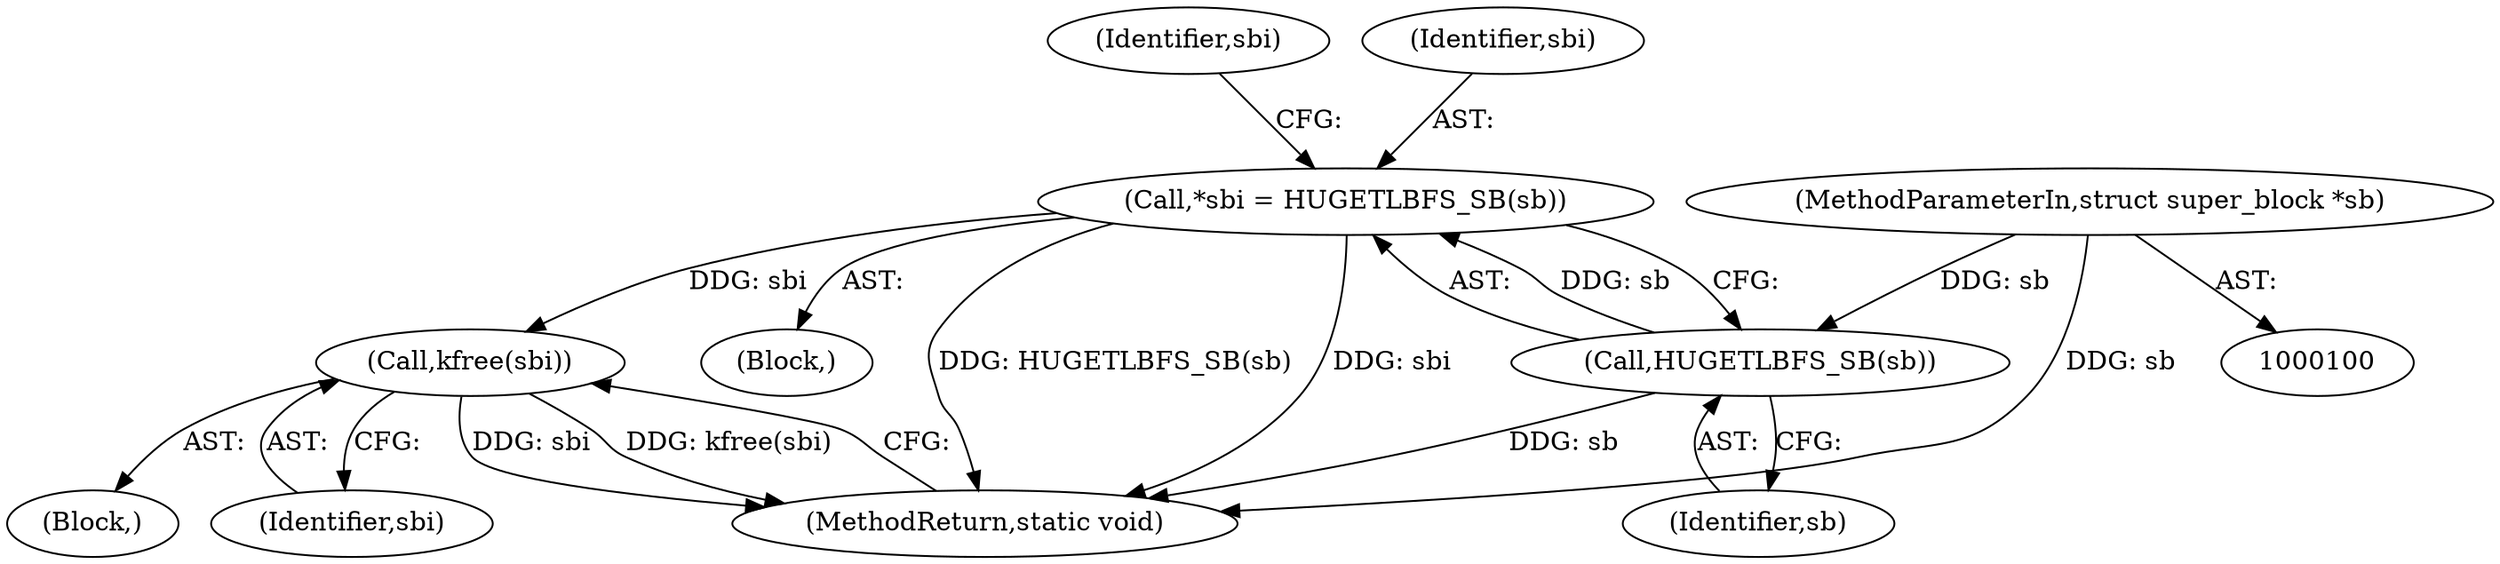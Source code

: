 digraph "0_linux_90481622d75715bfcb68501280a917dbfe516029_2@API" {
"1000124" [label="(Call,kfree(sbi))"];
"1000104" [label="(Call,*sbi = HUGETLBFS_SB(sb))"];
"1000106" [label="(Call,HUGETLBFS_SB(sb))"];
"1000101" [label="(MethodParameterIn,struct super_block *sb)"];
"1000107" [label="(Identifier,sb)"];
"1000110" [label="(Block,)"];
"1000109" [label="(Identifier,sbi)"];
"1000125" [label="(Identifier,sbi)"];
"1000124" [label="(Call,kfree(sbi))"];
"1000102" [label="(Block,)"];
"1000126" [label="(MethodReturn,static void)"];
"1000104" [label="(Call,*sbi = HUGETLBFS_SB(sb))"];
"1000106" [label="(Call,HUGETLBFS_SB(sb))"];
"1000101" [label="(MethodParameterIn,struct super_block *sb)"];
"1000105" [label="(Identifier,sbi)"];
"1000124" -> "1000110"  [label="AST: "];
"1000124" -> "1000125"  [label="CFG: "];
"1000125" -> "1000124"  [label="AST: "];
"1000126" -> "1000124"  [label="CFG: "];
"1000124" -> "1000126"  [label="DDG: sbi"];
"1000124" -> "1000126"  [label="DDG: kfree(sbi)"];
"1000104" -> "1000124"  [label="DDG: sbi"];
"1000104" -> "1000102"  [label="AST: "];
"1000104" -> "1000106"  [label="CFG: "];
"1000105" -> "1000104"  [label="AST: "];
"1000106" -> "1000104"  [label="AST: "];
"1000109" -> "1000104"  [label="CFG: "];
"1000104" -> "1000126"  [label="DDG: sbi"];
"1000104" -> "1000126"  [label="DDG: HUGETLBFS_SB(sb)"];
"1000106" -> "1000104"  [label="DDG: sb"];
"1000106" -> "1000107"  [label="CFG: "];
"1000107" -> "1000106"  [label="AST: "];
"1000106" -> "1000126"  [label="DDG: sb"];
"1000101" -> "1000106"  [label="DDG: sb"];
"1000101" -> "1000100"  [label="AST: "];
"1000101" -> "1000126"  [label="DDG: sb"];
}
